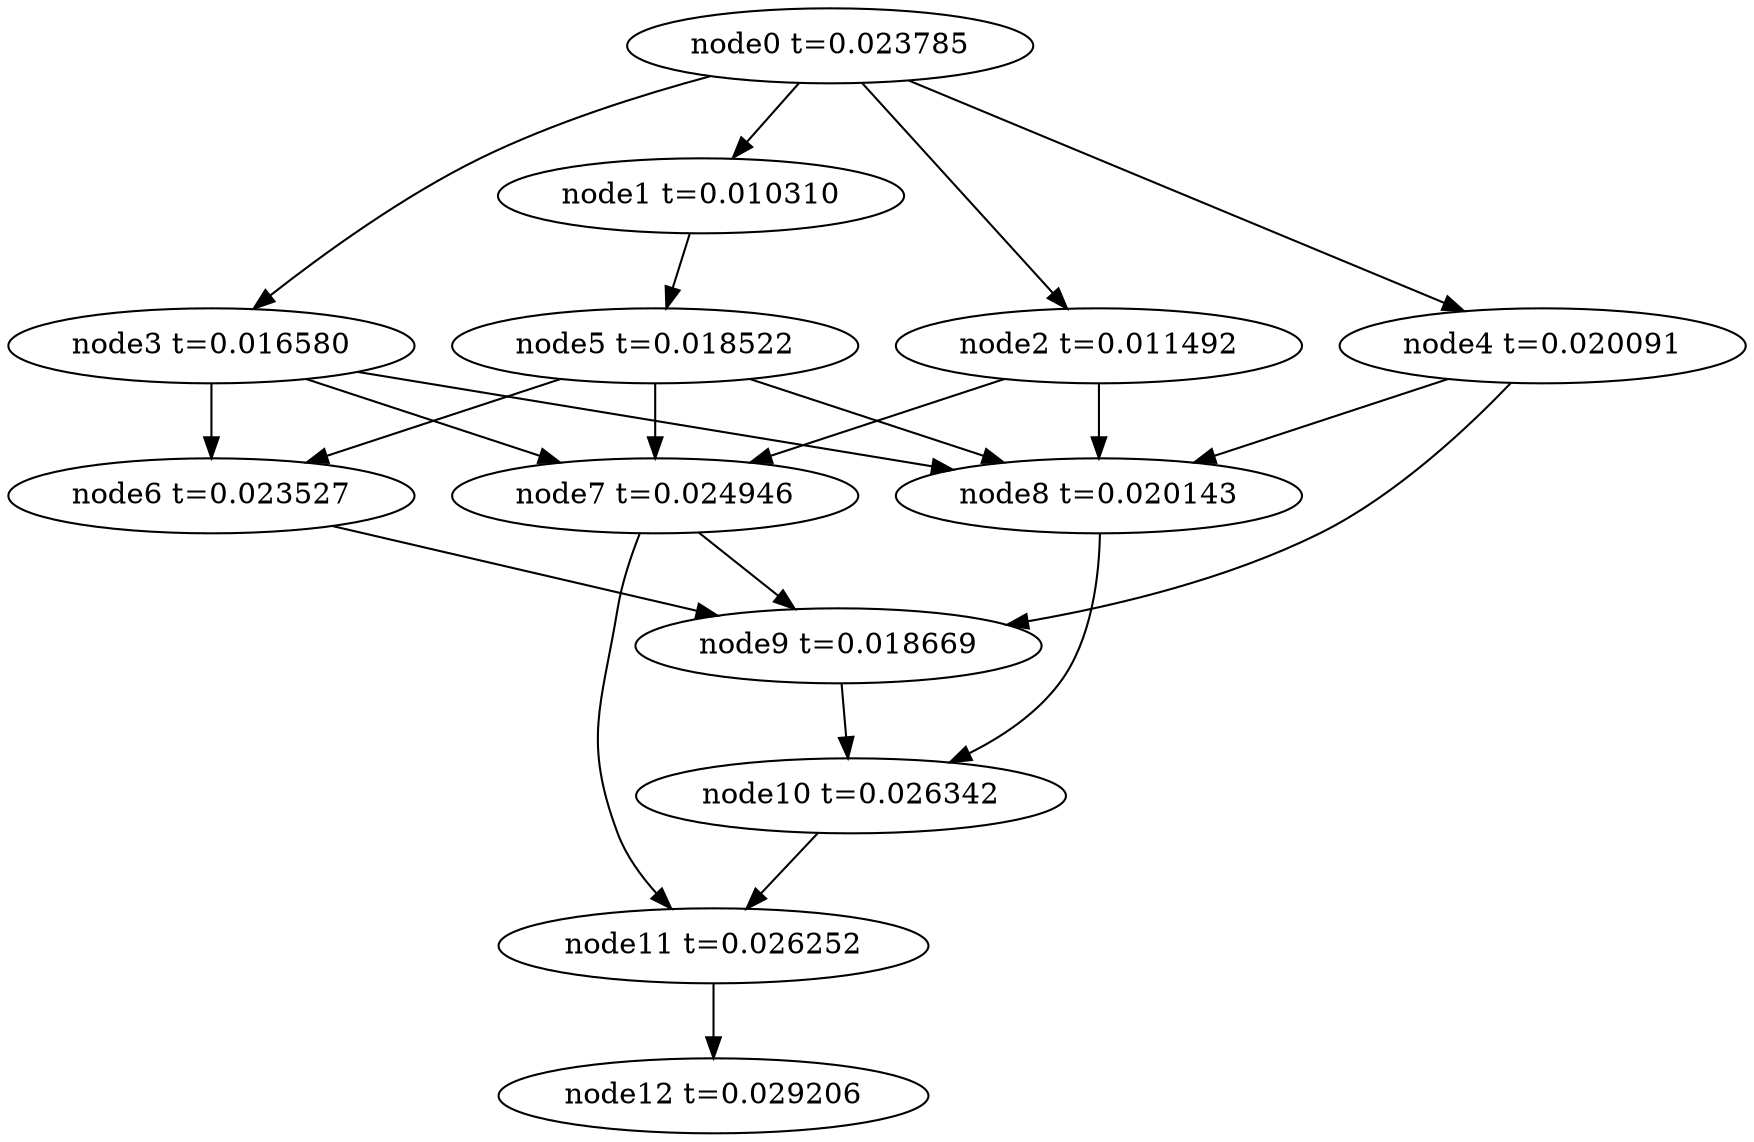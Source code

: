 digraph g{
	node12[label="node12 t=0.029206"]
	node11 -> node12
	node11[label="node11 t=0.026252"];
	node10 -> node11
	node10[label="node10 t=0.026342"];
	node9 -> node10
	node9[label="node9 t=0.018669"];
	node8 -> node10
	node8[label="node8 t=0.020143"];
	node7 -> node11
	node7 -> node9
	node7[label="node7 t=0.024946"];
	node6 -> node9
	node6[label="node6 t=0.023527"];
	node5 -> node8
	node5 -> node7
	node5 -> node6
	node5[label="node5 t=0.018522"];
	node4 -> node9
	node4 -> node8
	node4[label="node4 t=0.020091"];
	node3 -> node8
	node3 -> node7
	node3 -> node6
	node3[label="node3 t=0.016580"];
	node2 -> node8
	node2 -> node7
	node2[label="node2 t=0.011492"];
	node1 -> node5
	node1[label="node1 t=0.010310"];
	node0 -> node4
	node0 -> node3
	node0 -> node2
	node0 -> node1
	node0[label="node0 t=0.023785"];
}
